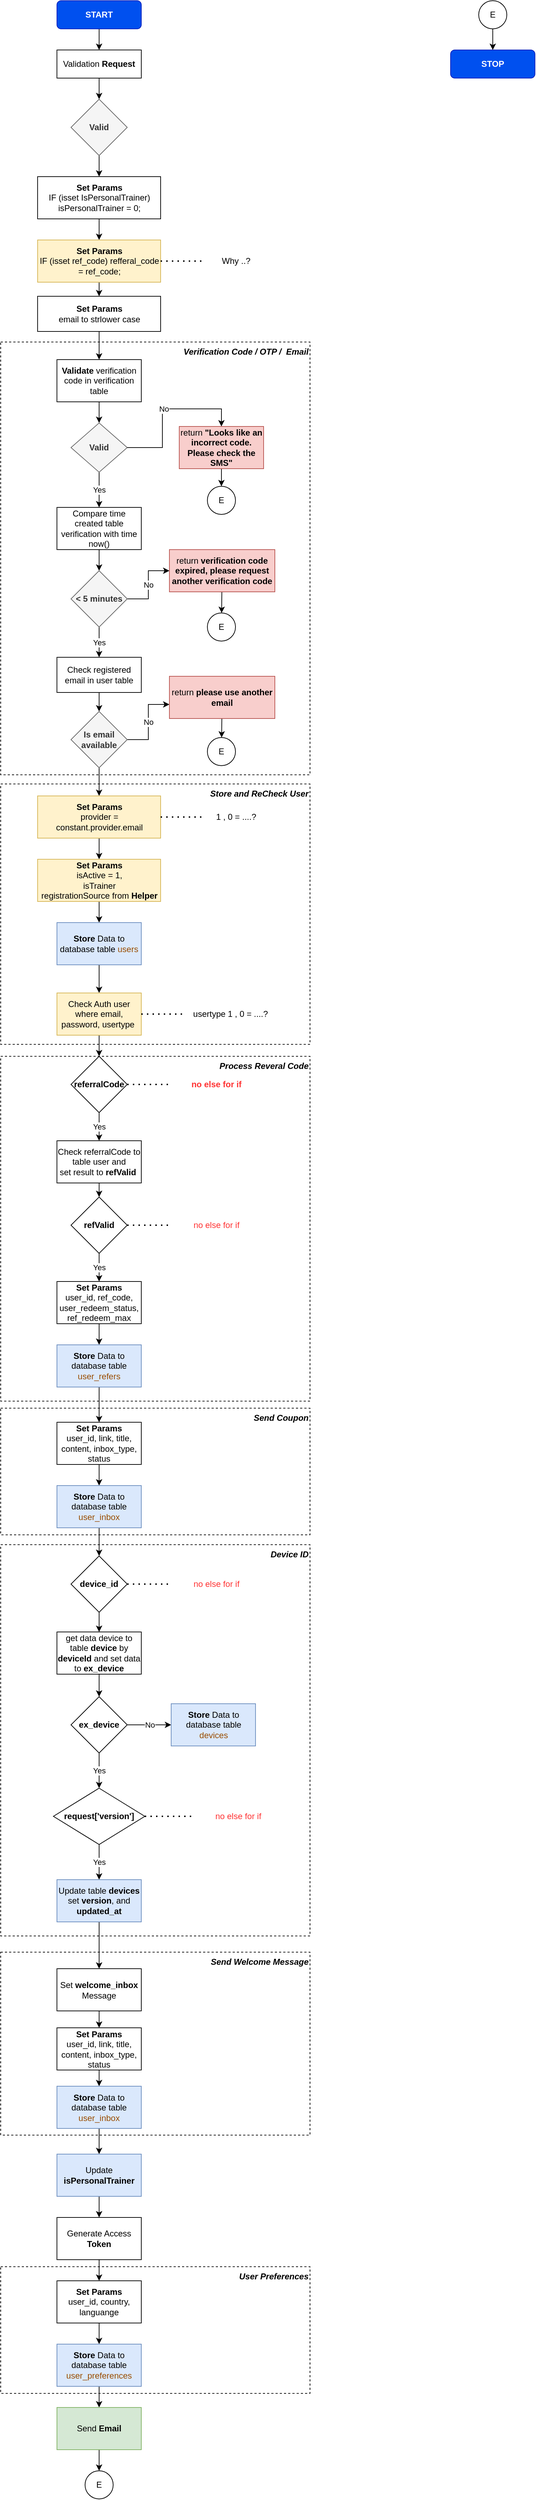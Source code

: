 <mxfile version="14.4.3" type="github">
  <diagram id="C5RBs43oDa-KdzZeNtuy" name="Page-1">
    <mxGraphModel dx="1106" dy="619" grid="1" gridSize="10" guides="1" tooltips="1" connect="1" arrows="1" fold="1" page="1" pageScale="1" pageWidth="827" pageHeight="1169" math="0" shadow="0">
      <root>
        <mxCell id="WIyWlLk6GJQsqaUBKTNV-0" />
        <mxCell id="WIyWlLk6GJQsqaUBKTNV-1" parent="WIyWlLk6GJQsqaUBKTNV-0" />
        <mxCell id="W2D2LNSOdKJTDfiLRsnm-118" value="&lt;b&gt;&lt;i&gt;Send Welcome Message&lt;/i&gt;&lt;/b&gt;" style="rounded=0;whiteSpace=wrap;html=1;dashed=1;fillColor=none;align=right;verticalAlign=top;strokeWidth=1;glass=0;" vertex="1" parent="WIyWlLk6GJQsqaUBKTNV-1">
          <mxGeometry x="40" y="2793" width="440" height="260" as="geometry" />
        </mxCell>
        <mxCell id="W2D2LNSOdKJTDfiLRsnm-68" value="&lt;b&gt;&lt;i&gt;Process Reveral Code&lt;/i&gt;&lt;/b&gt;" style="rounded=0;whiteSpace=wrap;html=1;dashed=1;fillColor=none;align=right;verticalAlign=top;strokeWidth=1;glass=0;" vertex="1" parent="WIyWlLk6GJQsqaUBKTNV-1">
          <mxGeometry x="40" y="1520" width="440" height="490" as="geometry" />
        </mxCell>
        <mxCell id="W2D2LNSOdKJTDfiLRsnm-108" value="&lt;b&gt;&lt;i&gt;Device ID&lt;/i&gt;&lt;/b&gt;" style="rounded=0;whiteSpace=wrap;html=1;dashed=1;fillColor=none;align=right;verticalAlign=top;strokeWidth=1;glass=0;" vertex="1" parent="WIyWlLk6GJQsqaUBKTNV-1">
          <mxGeometry x="40" y="2214" width="440" height="556" as="geometry" />
        </mxCell>
        <mxCell id="W2D2LNSOdKJTDfiLRsnm-74" value="&lt;b&gt;&lt;i&gt;Send Coupon&lt;/i&gt;&lt;/b&gt;" style="rounded=0;whiteSpace=wrap;html=1;dashed=1;fillColor=none;align=right;verticalAlign=top;strokeWidth=1;glass=0;" vertex="1" parent="WIyWlLk6GJQsqaUBKTNV-1">
          <mxGeometry x="40" y="2020" width="440" height="180" as="geometry" />
        </mxCell>
        <mxCell id="W2D2LNSOdKJTDfiLRsnm-67" value="&lt;b&gt;&lt;i&gt;Verification Code / OTP /&amp;nbsp; Email&lt;/i&gt;&lt;/b&gt;" style="rounded=0;whiteSpace=wrap;html=1;dashed=1;fillColor=none;align=right;verticalAlign=top;strokeWidth=1;glass=0;" vertex="1" parent="WIyWlLk6GJQsqaUBKTNV-1">
          <mxGeometry x="40" y="505" width="440" height="615" as="geometry" />
        </mxCell>
        <mxCell id="W2D2LNSOdKJTDfiLRsnm-13" style="edgeStyle=none;rounded=0;orthogonalLoop=1;jettySize=auto;html=1;exitX=0.5;exitY=1;exitDx=0;exitDy=0;entryX=0.5;entryY=0;entryDx=0;entryDy=0;" edge="1" parent="WIyWlLk6GJQsqaUBKTNV-1" source="WIyWlLk6GJQsqaUBKTNV-3" target="W2D2LNSOdKJTDfiLRsnm-1">
          <mxGeometry relative="1" as="geometry" />
        </mxCell>
        <mxCell id="WIyWlLk6GJQsqaUBKTNV-3" value="&lt;b&gt;START&lt;/b&gt;" style="rounded=1;whiteSpace=wrap;html=1;fontSize=12;glass=0;strokeWidth=1;shadow=0;fillColor=#0050ef;strokeColor=#001DBC;fontColor=#ffffff;" parent="WIyWlLk6GJQsqaUBKTNV-1" vertex="1">
          <mxGeometry x="120" y="20" width="120" height="40" as="geometry" />
        </mxCell>
        <mxCell id="W2D2LNSOdKJTDfiLRsnm-12" style="edgeStyle=none;rounded=0;orthogonalLoop=1;jettySize=auto;html=1;exitX=0.5;exitY=1;exitDx=0;exitDy=0;" edge="1" parent="WIyWlLk6GJQsqaUBKTNV-1" source="W2D2LNSOdKJTDfiLRsnm-1" target="W2D2LNSOdKJTDfiLRsnm-2">
          <mxGeometry relative="1" as="geometry" />
        </mxCell>
        <mxCell id="W2D2LNSOdKJTDfiLRsnm-1" value="Validation &lt;b&gt;Request&lt;/b&gt;" style="rounded=0;whiteSpace=wrap;html=1;" vertex="1" parent="WIyWlLk6GJQsqaUBKTNV-1">
          <mxGeometry x="120" y="90" width="120" height="40" as="geometry" />
        </mxCell>
        <mxCell id="W2D2LNSOdKJTDfiLRsnm-16" style="edgeStyle=none;rounded=0;orthogonalLoop=1;jettySize=auto;html=1;exitX=0.5;exitY=1;exitDx=0;exitDy=0;" edge="1" parent="WIyWlLk6GJQsqaUBKTNV-1" source="W2D2LNSOdKJTDfiLRsnm-2" target="W2D2LNSOdKJTDfiLRsnm-3">
          <mxGeometry relative="1" as="geometry" />
        </mxCell>
        <mxCell id="W2D2LNSOdKJTDfiLRsnm-2" value="&lt;b&gt;Valid&lt;/b&gt;" style="rhombus;whiteSpace=wrap;html=1;fillColor=#f5f5f5;strokeColor=#666666;fontColor=#333333;" vertex="1" parent="WIyWlLk6GJQsqaUBKTNV-1">
          <mxGeometry x="140" y="160" width="80" height="80" as="geometry" />
        </mxCell>
        <mxCell id="W2D2LNSOdKJTDfiLRsnm-15" style="edgeStyle=none;rounded=0;orthogonalLoop=1;jettySize=auto;html=1;" edge="1" parent="WIyWlLk6GJQsqaUBKTNV-1" source="W2D2LNSOdKJTDfiLRsnm-3">
          <mxGeometry relative="1" as="geometry">
            <mxPoint x="187.5" y="270" as="targetPoint" />
          </mxGeometry>
        </mxCell>
        <mxCell id="W2D2LNSOdKJTDfiLRsnm-17" style="edgeStyle=none;rounded=0;orthogonalLoop=1;jettySize=auto;html=1;exitX=0.5;exitY=1;exitDx=0;exitDy=0;entryX=0.5;entryY=0;entryDx=0;entryDy=0;" edge="1" parent="WIyWlLk6GJQsqaUBKTNV-1" source="W2D2LNSOdKJTDfiLRsnm-3" target="W2D2LNSOdKJTDfiLRsnm-4">
          <mxGeometry relative="1" as="geometry" />
        </mxCell>
        <mxCell id="W2D2LNSOdKJTDfiLRsnm-3" value="&lt;b&gt;Set Params&lt;br&gt;&lt;/b&gt;IF (isset IsPersonalTrainer) isPersonalTrainer = 0;" style="rounded=0;whiteSpace=wrap;html=1;" vertex="1" parent="WIyWlLk6GJQsqaUBKTNV-1">
          <mxGeometry x="92.5" y="270" width="175" height="60" as="geometry" />
        </mxCell>
        <mxCell id="W2D2LNSOdKJTDfiLRsnm-18" style="edgeStyle=none;rounded=0;orthogonalLoop=1;jettySize=auto;html=1;exitX=0.5;exitY=1;exitDx=0;exitDy=0;" edge="1" parent="WIyWlLk6GJQsqaUBKTNV-1" source="W2D2LNSOdKJTDfiLRsnm-4" target="W2D2LNSOdKJTDfiLRsnm-5">
          <mxGeometry relative="1" as="geometry" />
        </mxCell>
        <mxCell id="W2D2LNSOdKJTDfiLRsnm-4" value="&lt;b&gt;Set Params&lt;/b&gt;&lt;br&gt;IF (isset ref_code) refferal_code = ref_code;" style="rounded=0;whiteSpace=wrap;html=1;fillColor=#fff2cc;strokeColor=#d6b656;" vertex="1" parent="WIyWlLk6GJQsqaUBKTNV-1">
          <mxGeometry x="92.5" y="360" width="175" height="60" as="geometry" />
        </mxCell>
        <mxCell id="W2D2LNSOdKJTDfiLRsnm-19" style="edgeStyle=none;rounded=0;orthogonalLoop=1;jettySize=auto;html=1;exitX=0.5;exitY=1;exitDx=0;exitDy=0;entryX=0.5;entryY=0;entryDx=0;entryDy=0;" edge="1" parent="WIyWlLk6GJQsqaUBKTNV-1" source="W2D2LNSOdKJTDfiLRsnm-5" target="W2D2LNSOdKJTDfiLRsnm-6">
          <mxGeometry relative="1" as="geometry" />
        </mxCell>
        <mxCell id="W2D2LNSOdKJTDfiLRsnm-5" value="&lt;b&gt;Set Params&lt;br&gt;&lt;/b&gt;email to strlower case" style="rounded=0;whiteSpace=wrap;html=1;" vertex="1" parent="WIyWlLk6GJQsqaUBKTNV-1">
          <mxGeometry x="92.5" y="440" width="175" height="50" as="geometry" />
        </mxCell>
        <mxCell id="W2D2LNSOdKJTDfiLRsnm-20" style="edgeStyle=none;rounded=0;orthogonalLoop=1;jettySize=auto;html=1;exitX=0.5;exitY=1;exitDx=0;exitDy=0;entryX=0.5;entryY=0;entryDx=0;entryDy=0;" edge="1" parent="WIyWlLk6GJQsqaUBKTNV-1" source="W2D2LNSOdKJTDfiLRsnm-6" target="W2D2LNSOdKJTDfiLRsnm-7">
          <mxGeometry relative="1" as="geometry" />
        </mxCell>
        <mxCell id="W2D2LNSOdKJTDfiLRsnm-6" value="&lt;b&gt;Validate&lt;/b&gt; verification code in verification table" style="rounded=0;whiteSpace=wrap;html=1;" vertex="1" parent="WIyWlLk6GJQsqaUBKTNV-1">
          <mxGeometry x="120" y="530" width="120" height="60" as="geometry" />
        </mxCell>
        <mxCell id="W2D2LNSOdKJTDfiLRsnm-21" value="Yes" style="edgeStyle=none;rounded=0;orthogonalLoop=1;jettySize=auto;html=1;exitX=0.5;exitY=1;exitDx=0;exitDy=0;entryX=0.5;entryY=0;entryDx=0;entryDy=0;" edge="1" parent="WIyWlLk6GJQsqaUBKTNV-1" source="W2D2LNSOdKJTDfiLRsnm-7" target="W2D2LNSOdKJTDfiLRsnm-8">
          <mxGeometry relative="1" as="geometry" />
        </mxCell>
        <mxCell id="W2D2LNSOdKJTDfiLRsnm-7" value="&lt;b&gt;Valid&lt;/b&gt;" style="rhombus;whiteSpace=wrap;html=1;fillColor=#f5f5f5;strokeColor=#666666;fontColor=#333333;" vertex="1" parent="WIyWlLk6GJQsqaUBKTNV-1">
          <mxGeometry x="140" y="620" width="80" height="70" as="geometry" />
        </mxCell>
        <mxCell id="W2D2LNSOdKJTDfiLRsnm-22" style="edgeStyle=none;rounded=0;orthogonalLoop=1;jettySize=auto;html=1;exitX=0.5;exitY=1;exitDx=0;exitDy=0;" edge="1" parent="WIyWlLk6GJQsqaUBKTNV-1" source="W2D2LNSOdKJTDfiLRsnm-8" target="W2D2LNSOdKJTDfiLRsnm-9">
          <mxGeometry relative="1" as="geometry" />
        </mxCell>
        <mxCell id="W2D2LNSOdKJTDfiLRsnm-8" value="Compare time created table verification with time now()" style="rounded=0;whiteSpace=wrap;html=1;" vertex="1" parent="WIyWlLk6GJQsqaUBKTNV-1">
          <mxGeometry x="120" y="740" width="120" height="60" as="geometry" />
        </mxCell>
        <mxCell id="W2D2LNSOdKJTDfiLRsnm-23" value="No" style="edgeStyle=none;rounded=0;orthogonalLoop=1;jettySize=auto;html=1;exitX=1;exitY=0.5;exitDx=0;exitDy=0;entryX=0.5;entryY=0;entryDx=0;entryDy=0;" edge="1" parent="WIyWlLk6GJQsqaUBKTNV-1" source="W2D2LNSOdKJTDfiLRsnm-7" target="W2D2LNSOdKJTDfiLRsnm-10">
          <mxGeometry relative="1" as="geometry">
            <Array as="points">
              <mxPoint x="270" y="655" />
              <mxPoint x="270" y="600" />
              <mxPoint x="354" y="600" />
            </Array>
          </mxGeometry>
        </mxCell>
        <mxCell id="W2D2LNSOdKJTDfiLRsnm-26" value="No" style="edgeStyle=none;rounded=0;orthogonalLoop=1;jettySize=auto;html=1;exitX=1;exitY=0.5;exitDx=0;exitDy=0;entryX=0;entryY=0.5;entryDx=0;entryDy=0;" edge="1" parent="WIyWlLk6GJQsqaUBKTNV-1" source="W2D2LNSOdKJTDfiLRsnm-9" target="W2D2LNSOdKJTDfiLRsnm-25">
          <mxGeometry relative="1" as="geometry">
            <Array as="points">
              <mxPoint x="250" y="870" />
              <mxPoint x="250" y="830" />
            </Array>
          </mxGeometry>
        </mxCell>
        <mxCell id="W2D2LNSOdKJTDfiLRsnm-33" value="Yes" style="edgeStyle=none;rounded=0;orthogonalLoop=1;jettySize=auto;html=1;entryX=0.5;entryY=0;entryDx=0;entryDy=0;" edge="1" parent="WIyWlLk6GJQsqaUBKTNV-1" source="W2D2LNSOdKJTDfiLRsnm-9" target="W2D2LNSOdKJTDfiLRsnm-27">
          <mxGeometry relative="1" as="geometry" />
        </mxCell>
        <mxCell id="W2D2LNSOdKJTDfiLRsnm-9" value="&lt;b&gt;&amp;lt; 5 minutes&lt;/b&gt;" style="rhombus;whiteSpace=wrap;html=1;fillColor=#f5f5f5;strokeColor=#666666;fontColor=#333333;" vertex="1" parent="WIyWlLk6GJQsqaUBKTNV-1">
          <mxGeometry x="140" y="830" width="80" height="80" as="geometry" />
        </mxCell>
        <mxCell id="W2D2LNSOdKJTDfiLRsnm-102" value="" style="edgeStyle=none;rounded=0;orthogonalLoop=1;jettySize=auto;html=1;" edge="1" parent="WIyWlLk6GJQsqaUBKTNV-1" source="W2D2LNSOdKJTDfiLRsnm-10" target="W2D2LNSOdKJTDfiLRsnm-101">
          <mxGeometry relative="1" as="geometry" />
        </mxCell>
        <mxCell id="W2D2LNSOdKJTDfiLRsnm-10" value="&lt;font style=&quot;font-size: 12px&quot;&gt;return &lt;b&gt;&quot;&lt;span style=&quot;font-family: &amp;#34;calibri&amp;#34; , sans-serif&quot;&gt;&lt;font style=&quot;font-size: 12px&quot;&gt;Looks like an incorrect code. Please check the SMS&lt;/font&gt;&lt;/span&gt;&lt;span style=&quot;font-family: &amp;#34;calibri&amp;#34; , sans-serif&quot;&gt;&quot;&lt;/span&gt;&lt;/b&gt;&lt;/font&gt;&lt;p class=&quot;MsoNormal&quot; style=&quot;margin: 0cm ; font-size: 12pt ; font-family: &amp;#34;calibri&amp;#34; , sans-serif&quot;&gt;&lt;/p&gt;" style="rounded=0;whiteSpace=wrap;html=1;fillColor=#f8cecc;strokeColor=#b85450;" vertex="1" parent="WIyWlLk6GJQsqaUBKTNV-1">
          <mxGeometry x="294" y="625" width="120" height="60" as="geometry" />
        </mxCell>
        <mxCell id="W2D2LNSOdKJTDfiLRsnm-11" style="edgeStyle=none;rounded=0;orthogonalLoop=1;jettySize=auto;html=1;entryX=0.5;entryY=0;entryDx=0;entryDy=0;" edge="1" parent="WIyWlLk6GJQsqaUBKTNV-1" source="W2D2LNSOdKJTDfiLRsnm-2" target="W2D2LNSOdKJTDfiLRsnm-2">
          <mxGeometry relative="1" as="geometry" />
        </mxCell>
        <mxCell id="W2D2LNSOdKJTDfiLRsnm-14" style="edgeStyle=none;rounded=0;orthogonalLoop=1;jettySize=auto;html=1;entryX=0.5;entryY=0;entryDx=0;entryDy=0;" edge="1" parent="WIyWlLk6GJQsqaUBKTNV-1" source="W2D2LNSOdKJTDfiLRsnm-3" target="W2D2LNSOdKJTDfiLRsnm-3">
          <mxGeometry relative="1" as="geometry" />
        </mxCell>
        <mxCell id="W2D2LNSOdKJTDfiLRsnm-104" value="" style="edgeStyle=none;rounded=0;orthogonalLoop=1;jettySize=auto;html=1;" edge="1" parent="WIyWlLk6GJQsqaUBKTNV-1" source="W2D2LNSOdKJTDfiLRsnm-25" target="W2D2LNSOdKJTDfiLRsnm-103">
          <mxGeometry relative="1" as="geometry" />
        </mxCell>
        <mxCell id="W2D2LNSOdKJTDfiLRsnm-25" value="return &lt;b&gt;verification code expired, please request another verification code&lt;/b&gt;" style="rounded=0;whiteSpace=wrap;html=1;fillColor=#f8cecc;strokeColor=#b85450;" vertex="1" parent="WIyWlLk6GJQsqaUBKTNV-1">
          <mxGeometry x="280" y="800" width="150" height="60" as="geometry" />
        </mxCell>
        <mxCell id="W2D2LNSOdKJTDfiLRsnm-34" style="edgeStyle=none;rounded=0;orthogonalLoop=1;jettySize=auto;html=1;entryX=0.5;entryY=0;entryDx=0;entryDy=0;" edge="1" parent="WIyWlLk6GJQsqaUBKTNV-1" source="W2D2LNSOdKJTDfiLRsnm-27" target="W2D2LNSOdKJTDfiLRsnm-28">
          <mxGeometry relative="1" as="geometry" />
        </mxCell>
        <mxCell id="W2D2LNSOdKJTDfiLRsnm-27" value="Check registered email in user table" style="rounded=0;whiteSpace=wrap;html=1;" vertex="1" parent="WIyWlLk6GJQsqaUBKTNV-1">
          <mxGeometry x="120" y="953" width="120" height="50" as="geometry" />
        </mxCell>
        <mxCell id="W2D2LNSOdKJTDfiLRsnm-35" value="No" style="edgeStyle=none;rounded=0;orthogonalLoop=1;jettySize=auto;html=1;" edge="1" parent="WIyWlLk6GJQsqaUBKTNV-1" source="W2D2LNSOdKJTDfiLRsnm-28">
          <mxGeometry relative="1" as="geometry">
            <mxPoint x="280" y="1020" as="targetPoint" />
            <Array as="points">
              <mxPoint x="250" y="1070" />
              <mxPoint x="250" y="1020" />
            </Array>
          </mxGeometry>
        </mxCell>
        <mxCell id="W2D2LNSOdKJTDfiLRsnm-36" style="edgeStyle=none;rounded=0;orthogonalLoop=1;jettySize=auto;html=1;entryX=0.5;entryY=0;entryDx=0;entryDy=0;" edge="1" parent="WIyWlLk6GJQsqaUBKTNV-1" source="W2D2LNSOdKJTDfiLRsnm-28" target="W2D2LNSOdKJTDfiLRsnm-30">
          <mxGeometry relative="1" as="geometry" />
        </mxCell>
        <mxCell id="W2D2LNSOdKJTDfiLRsnm-28" value="&lt;b&gt;Is email available&lt;/b&gt;" style="rhombus;whiteSpace=wrap;html=1;fillColor=#f5f5f5;strokeColor=#666666;fontColor=#333333;" vertex="1" parent="WIyWlLk6GJQsqaUBKTNV-1">
          <mxGeometry x="140" y="1030" width="80" height="80" as="geometry" />
        </mxCell>
        <mxCell id="W2D2LNSOdKJTDfiLRsnm-107" value="" style="edgeStyle=none;rounded=0;orthogonalLoop=1;jettySize=auto;html=1;" edge="1" parent="WIyWlLk6GJQsqaUBKTNV-1" source="W2D2LNSOdKJTDfiLRsnm-29" target="W2D2LNSOdKJTDfiLRsnm-106">
          <mxGeometry relative="1" as="geometry" />
        </mxCell>
        <mxCell id="W2D2LNSOdKJTDfiLRsnm-29" value="return &lt;b&gt;please use another email&lt;/b&gt;" style="rounded=0;whiteSpace=wrap;html=1;fillColor=#f8cecc;strokeColor=#b85450;" vertex="1" parent="WIyWlLk6GJQsqaUBKTNV-1">
          <mxGeometry x="280" y="980" width="150" height="60" as="geometry" />
        </mxCell>
        <mxCell id="W2D2LNSOdKJTDfiLRsnm-44" value="" style="edgeStyle=none;rounded=0;orthogonalLoop=1;jettySize=auto;html=1;" edge="1" parent="WIyWlLk6GJQsqaUBKTNV-1" source="W2D2LNSOdKJTDfiLRsnm-30" target="W2D2LNSOdKJTDfiLRsnm-37">
          <mxGeometry relative="1" as="geometry" />
        </mxCell>
        <mxCell id="W2D2LNSOdKJTDfiLRsnm-30" value="&lt;b&gt;Set Params&lt;br&gt;&lt;/b&gt;provider = constant.provider.email" style="rounded=0;whiteSpace=wrap;html=1;fillColor=#fff2cc;strokeColor=#d6b656;" vertex="1" parent="WIyWlLk6GJQsqaUBKTNV-1">
          <mxGeometry x="92.5" y="1150" width="175" height="60" as="geometry" />
        </mxCell>
        <mxCell id="W2D2LNSOdKJTDfiLRsnm-31" value="" style="endArrow=none;dashed=1;html=1;dashPattern=1 3;strokeWidth=2;exitX=1;exitY=0.5;exitDx=0;exitDy=0;" edge="1" parent="WIyWlLk6GJQsqaUBKTNV-1" source="W2D2LNSOdKJTDfiLRsnm-30" target="W2D2LNSOdKJTDfiLRsnm-32">
          <mxGeometry width="50" height="50" relative="1" as="geometry">
            <mxPoint x="310" y="1205" as="sourcePoint" />
            <mxPoint x="320" y="1180" as="targetPoint" />
          </mxGeometry>
        </mxCell>
        <mxCell id="W2D2LNSOdKJTDfiLRsnm-32" value="1 , 0 = ....?" style="text;html=1;strokeColor=none;fillColor=none;align=center;verticalAlign=middle;whiteSpace=wrap;rounded=0;" vertex="1" parent="WIyWlLk6GJQsqaUBKTNV-1">
          <mxGeometry x="330" y="1170" width="90" height="20" as="geometry" />
        </mxCell>
        <mxCell id="W2D2LNSOdKJTDfiLRsnm-45" value="" style="edgeStyle=none;rounded=0;orthogonalLoop=1;jettySize=auto;html=1;" edge="1" parent="WIyWlLk6GJQsqaUBKTNV-1" source="W2D2LNSOdKJTDfiLRsnm-37" target="W2D2LNSOdKJTDfiLRsnm-38">
          <mxGeometry relative="1" as="geometry" />
        </mxCell>
        <mxCell id="W2D2LNSOdKJTDfiLRsnm-37" value="&lt;b&gt;Set Params&lt;br&gt;&lt;/b&gt;isActive = 1,&lt;br&gt;isTrainer&lt;br&gt;registrationSource from &lt;b&gt;Helper&lt;/b&gt;" style="rounded=0;whiteSpace=wrap;html=1;fillColor=#fff2cc;strokeColor=#d6b656;" vertex="1" parent="WIyWlLk6GJQsqaUBKTNV-1">
          <mxGeometry x="92.5" y="1240" width="175" height="60" as="geometry" />
        </mxCell>
        <mxCell id="W2D2LNSOdKJTDfiLRsnm-46" value="" style="edgeStyle=none;rounded=0;orthogonalLoop=1;jettySize=auto;html=1;" edge="1" parent="WIyWlLk6GJQsqaUBKTNV-1" source="W2D2LNSOdKJTDfiLRsnm-38" target="W2D2LNSOdKJTDfiLRsnm-39">
          <mxGeometry relative="1" as="geometry" />
        </mxCell>
        <mxCell id="W2D2LNSOdKJTDfiLRsnm-38" value="&lt;b&gt;Store&lt;/b&gt; Data to database table &lt;font color=&quot;#994c00&quot;&gt;users&lt;/font&gt;" style="rounded=0;whiteSpace=wrap;html=1;fillColor=#dae8fc;strokeColor=#6c8ebf;" vertex="1" parent="WIyWlLk6GJQsqaUBKTNV-1">
          <mxGeometry x="120" y="1330" width="120" height="60" as="geometry" />
        </mxCell>
        <mxCell id="W2D2LNSOdKJTDfiLRsnm-60" value="" style="edgeStyle=none;rounded=0;orthogonalLoop=1;jettySize=auto;html=1;" edge="1" parent="WIyWlLk6GJQsqaUBKTNV-1" source="W2D2LNSOdKJTDfiLRsnm-39" target="W2D2LNSOdKJTDfiLRsnm-48">
          <mxGeometry relative="1" as="geometry" />
        </mxCell>
        <mxCell id="W2D2LNSOdKJTDfiLRsnm-39" value="Check Auth user where email, password, usertype&amp;nbsp;" style="rounded=0;whiteSpace=wrap;html=1;fillColor=#fff2cc;strokeColor=#d6b656;" vertex="1" parent="WIyWlLk6GJQsqaUBKTNV-1">
          <mxGeometry x="120" y="1430" width="120" height="60" as="geometry" />
        </mxCell>
        <mxCell id="W2D2LNSOdKJTDfiLRsnm-40" value="" style="endArrow=none;dashed=1;html=1;dashPattern=1 3;strokeWidth=2;" edge="1" parent="WIyWlLk6GJQsqaUBKTNV-1" target="W2D2LNSOdKJTDfiLRsnm-41">
          <mxGeometry width="50" height="50" relative="1" as="geometry">
            <mxPoint x="240" y="1460" as="sourcePoint" />
            <mxPoint x="292.5" y="1460" as="targetPoint" />
          </mxGeometry>
        </mxCell>
        <mxCell id="W2D2LNSOdKJTDfiLRsnm-41" value="usertype 1 , 0 = ....?" style="text;html=1;strokeColor=none;fillColor=none;align=center;verticalAlign=middle;whiteSpace=wrap;rounded=0;" vertex="1" parent="WIyWlLk6GJQsqaUBKTNV-1">
          <mxGeometry x="302.5" y="1450" width="127.5" height="20" as="geometry" />
        </mxCell>
        <mxCell id="W2D2LNSOdKJTDfiLRsnm-42" value="" style="endArrow=none;dashed=1;html=1;dashPattern=1 3;strokeWidth=2;exitX=1;exitY=0.5;exitDx=0;exitDy=0;" edge="1" parent="WIyWlLk6GJQsqaUBKTNV-1" target="W2D2LNSOdKJTDfiLRsnm-43">
          <mxGeometry width="50" height="50" relative="1" as="geometry">
            <mxPoint x="267.5" y="390" as="sourcePoint" />
            <mxPoint x="320" y="390" as="targetPoint" />
          </mxGeometry>
        </mxCell>
        <mxCell id="W2D2LNSOdKJTDfiLRsnm-43" value="Why ..?" style="text;html=1;strokeColor=none;fillColor=none;align=center;verticalAlign=middle;whiteSpace=wrap;rounded=0;" vertex="1" parent="WIyWlLk6GJQsqaUBKTNV-1">
          <mxGeometry x="330" y="380" width="90" height="20" as="geometry" />
        </mxCell>
        <mxCell id="W2D2LNSOdKJTDfiLRsnm-61" value="Yes" style="edgeStyle=none;rounded=0;orthogonalLoop=1;jettySize=auto;html=1;" edge="1" parent="WIyWlLk6GJQsqaUBKTNV-1" source="W2D2LNSOdKJTDfiLRsnm-48" target="W2D2LNSOdKJTDfiLRsnm-49">
          <mxGeometry relative="1" as="geometry" />
        </mxCell>
        <mxCell id="W2D2LNSOdKJTDfiLRsnm-48" value="&lt;b&gt;referralCode&lt;/b&gt;" style="rhombus;whiteSpace=wrap;html=1;" vertex="1" parent="WIyWlLk6GJQsqaUBKTNV-1">
          <mxGeometry x="140" y="1520" width="80" height="80" as="geometry" />
        </mxCell>
        <mxCell id="W2D2LNSOdKJTDfiLRsnm-62" value="" style="edgeStyle=none;rounded=0;orthogonalLoop=1;jettySize=auto;html=1;" edge="1" parent="WIyWlLk6GJQsqaUBKTNV-1" source="W2D2LNSOdKJTDfiLRsnm-49" target="W2D2LNSOdKJTDfiLRsnm-50">
          <mxGeometry relative="1" as="geometry" />
        </mxCell>
        <mxCell id="W2D2LNSOdKJTDfiLRsnm-49" value="Check referralCode to table user and &lt;br&gt;set result to &lt;b&gt;refValid&lt;/b&gt;&amp;nbsp;" style="rounded=0;whiteSpace=wrap;html=1;" vertex="1" parent="WIyWlLk6GJQsqaUBKTNV-1">
          <mxGeometry x="120" y="1640" width="120" height="60" as="geometry" />
        </mxCell>
        <mxCell id="W2D2LNSOdKJTDfiLRsnm-63" value="Yes" style="edgeStyle=none;rounded=0;orthogonalLoop=1;jettySize=auto;html=1;" edge="1" parent="WIyWlLk6GJQsqaUBKTNV-1" source="W2D2LNSOdKJTDfiLRsnm-50" target="W2D2LNSOdKJTDfiLRsnm-57">
          <mxGeometry relative="1" as="geometry" />
        </mxCell>
        <mxCell id="W2D2LNSOdKJTDfiLRsnm-50" value="&lt;b&gt;refValid&lt;/b&gt;" style="rhombus;whiteSpace=wrap;html=1;" vertex="1" parent="WIyWlLk6GJQsqaUBKTNV-1">
          <mxGeometry x="140" y="1720" width="80" height="80" as="geometry" />
        </mxCell>
        <mxCell id="W2D2LNSOdKJTDfiLRsnm-53" value="" style="endArrow=none;dashed=1;html=1;dashPattern=1 3;strokeWidth=2;" edge="1" parent="WIyWlLk6GJQsqaUBKTNV-1" target="W2D2LNSOdKJTDfiLRsnm-54">
          <mxGeometry width="50" height="50" relative="1" as="geometry">
            <mxPoint x="220" y="1760" as="sourcePoint" />
            <mxPoint x="272.5" y="1760" as="targetPoint" />
          </mxGeometry>
        </mxCell>
        <mxCell id="W2D2LNSOdKJTDfiLRsnm-54" value="&lt;font color=&quot;#ff3333&quot;&gt;no else for if&lt;/font&gt;" style="text;html=1;strokeColor=none;fillColor=none;align=center;verticalAlign=middle;whiteSpace=wrap;rounded=0;" vertex="1" parent="WIyWlLk6GJQsqaUBKTNV-1">
          <mxGeometry x="282.5" y="1750" width="127.5" height="20" as="geometry" />
        </mxCell>
        <mxCell id="W2D2LNSOdKJTDfiLRsnm-55" value="" style="endArrow=none;dashed=1;html=1;dashPattern=1 3;strokeWidth=2;" edge="1" parent="WIyWlLk6GJQsqaUBKTNV-1" target="W2D2LNSOdKJTDfiLRsnm-56">
          <mxGeometry width="50" height="50" relative="1" as="geometry">
            <mxPoint x="220" y="1560" as="sourcePoint" />
            <mxPoint x="272.5" y="1560" as="targetPoint" />
          </mxGeometry>
        </mxCell>
        <mxCell id="W2D2LNSOdKJTDfiLRsnm-56" value="&lt;b&gt;&lt;font color=&quot;#ff3333&quot;&gt;no else for if&lt;/font&gt;&lt;/b&gt;" style="text;html=1;strokeColor=none;fillColor=none;align=center;verticalAlign=middle;whiteSpace=wrap;rounded=0;" vertex="1" parent="WIyWlLk6GJQsqaUBKTNV-1">
          <mxGeometry x="282.5" y="1550" width="127.5" height="20" as="geometry" />
        </mxCell>
        <mxCell id="W2D2LNSOdKJTDfiLRsnm-64" value="" style="edgeStyle=none;rounded=0;orthogonalLoop=1;jettySize=auto;html=1;" edge="1" parent="WIyWlLk6GJQsqaUBKTNV-1" source="W2D2LNSOdKJTDfiLRsnm-57" target="W2D2LNSOdKJTDfiLRsnm-59">
          <mxGeometry relative="1" as="geometry" />
        </mxCell>
        <mxCell id="W2D2LNSOdKJTDfiLRsnm-57" value="&lt;b&gt;Set Params&lt;/b&gt;&lt;br&gt;user_id, ref_code, user_redeem_status, ref_redeem_max" style="rounded=0;whiteSpace=wrap;html=1;" vertex="1" parent="WIyWlLk6GJQsqaUBKTNV-1">
          <mxGeometry x="120" y="1840" width="120" height="60" as="geometry" />
        </mxCell>
        <mxCell id="W2D2LNSOdKJTDfiLRsnm-72" value="" style="edgeStyle=none;rounded=0;orthogonalLoop=1;jettySize=auto;html=1;" edge="1" parent="WIyWlLk6GJQsqaUBKTNV-1" source="W2D2LNSOdKJTDfiLRsnm-59" target="W2D2LNSOdKJTDfiLRsnm-70">
          <mxGeometry relative="1" as="geometry" />
        </mxCell>
        <mxCell id="W2D2LNSOdKJTDfiLRsnm-59" value="&lt;b&gt;Store&lt;/b&gt; Data to database table &lt;font color=&quot;#994c00&quot;&gt;user_refers&lt;/font&gt;" style="rounded=0;whiteSpace=wrap;html=1;fillColor=#dae8fc;strokeColor=#6c8ebf;" vertex="1" parent="WIyWlLk6GJQsqaUBKTNV-1">
          <mxGeometry x="120" y="1930" width="120" height="60" as="geometry" />
        </mxCell>
        <mxCell id="W2D2LNSOdKJTDfiLRsnm-73" value="" style="edgeStyle=none;rounded=0;orthogonalLoop=1;jettySize=auto;html=1;" edge="1" parent="WIyWlLk6GJQsqaUBKTNV-1" source="W2D2LNSOdKJTDfiLRsnm-70" target="W2D2LNSOdKJTDfiLRsnm-71">
          <mxGeometry relative="1" as="geometry" />
        </mxCell>
        <mxCell id="W2D2LNSOdKJTDfiLRsnm-70" value="&lt;b&gt;Set Params&lt;/b&gt;&lt;br&gt;user_id, link, title, content, inbox_type, status" style="rounded=0;whiteSpace=wrap;html=1;" vertex="1" parent="WIyWlLk6GJQsqaUBKTNV-1">
          <mxGeometry x="120" y="2040" width="120" height="60" as="geometry" />
        </mxCell>
        <mxCell id="W2D2LNSOdKJTDfiLRsnm-87" value="" style="edgeStyle=none;rounded=0;orthogonalLoop=1;jettySize=auto;html=1;" edge="1" parent="WIyWlLk6GJQsqaUBKTNV-1" source="W2D2LNSOdKJTDfiLRsnm-71" target="W2D2LNSOdKJTDfiLRsnm-77">
          <mxGeometry relative="1" as="geometry" />
        </mxCell>
        <mxCell id="W2D2LNSOdKJTDfiLRsnm-71" value="&lt;b&gt;Store&lt;/b&gt; Data to database table &lt;font color=&quot;#994c00&quot;&gt;user_inbox&lt;/font&gt;" style="rounded=0;whiteSpace=wrap;html=1;fillColor=#dae8fc;strokeColor=#6c8ebf;" vertex="1" parent="WIyWlLk6GJQsqaUBKTNV-1">
          <mxGeometry x="120" y="2130" width="120" height="60" as="geometry" />
        </mxCell>
        <mxCell id="W2D2LNSOdKJTDfiLRsnm-75" value="&lt;b&gt;&lt;i&gt;Store and ReCheck User&lt;/i&gt;&lt;/b&gt;" style="rounded=0;whiteSpace=wrap;html=1;dashed=1;fillColor=none;align=right;verticalAlign=top;strokeWidth=1;glass=0;" vertex="1" parent="WIyWlLk6GJQsqaUBKTNV-1">
          <mxGeometry x="40" y="1133" width="440" height="370" as="geometry" />
        </mxCell>
        <mxCell id="W2D2LNSOdKJTDfiLRsnm-89" value="" style="edgeStyle=none;rounded=0;orthogonalLoop=1;jettySize=auto;html=1;" edge="1" parent="WIyWlLk6GJQsqaUBKTNV-1" source="W2D2LNSOdKJTDfiLRsnm-76" target="W2D2LNSOdKJTDfiLRsnm-79">
          <mxGeometry relative="1" as="geometry" />
        </mxCell>
        <mxCell id="W2D2LNSOdKJTDfiLRsnm-76" value="get data device to table &lt;b&gt;device&lt;/b&gt; by &lt;b&gt;deviceId &lt;/b&gt;and set data to &lt;b&gt;ex_device&lt;/b&gt;" style="rounded=0;whiteSpace=wrap;html=1;glass=0;strokeWidth=1;" vertex="1" parent="WIyWlLk6GJQsqaUBKTNV-1">
          <mxGeometry x="120" y="2338" width="120" height="60" as="geometry" />
        </mxCell>
        <mxCell id="W2D2LNSOdKJTDfiLRsnm-88" value="" style="edgeStyle=none;rounded=0;orthogonalLoop=1;jettySize=auto;html=1;" edge="1" parent="WIyWlLk6GJQsqaUBKTNV-1" source="W2D2LNSOdKJTDfiLRsnm-77" target="W2D2LNSOdKJTDfiLRsnm-76">
          <mxGeometry relative="1" as="geometry" />
        </mxCell>
        <mxCell id="W2D2LNSOdKJTDfiLRsnm-77" value="&lt;b&gt;device_id&lt;/b&gt;" style="rhombus;whiteSpace=wrap;html=1;rounded=0;glass=0;strokeWidth=1;" vertex="1" parent="WIyWlLk6GJQsqaUBKTNV-1">
          <mxGeometry x="140" y="2230" width="80" height="80" as="geometry" />
        </mxCell>
        <mxCell id="W2D2LNSOdKJTDfiLRsnm-90" value="Yes" style="edgeStyle=none;rounded=0;orthogonalLoop=1;jettySize=auto;html=1;" edge="1" parent="WIyWlLk6GJQsqaUBKTNV-1" source="W2D2LNSOdKJTDfiLRsnm-79" target="W2D2LNSOdKJTDfiLRsnm-83">
          <mxGeometry relative="1" as="geometry" />
        </mxCell>
        <mxCell id="W2D2LNSOdKJTDfiLRsnm-96" value="No" style="edgeStyle=none;rounded=0;orthogonalLoop=1;jettySize=auto;html=1;" edge="1" parent="WIyWlLk6GJQsqaUBKTNV-1" source="W2D2LNSOdKJTDfiLRsnm-79" target="W2D2LNSOdKJTDfiLRsnm-95">
          <mxGeometry relative="1" as="geometry" />
        </mxCell>
        <mxCell id="W2D2LNSOdKJTDfiLRsnm-79" value="&lt;b&gt;ex_device&lt;/b&gt;" style="rhombus;whiteSpace=wrap;html=1;rounded=0;glass=0;strokeWidth=1;" vertex="1" parent="WIyWlLk6GJQsqaUBKTNV-1">
          <mxGeometry x="140" y="2430" width="80" height="80" as="geometry" />
        </mxCell>
        <mxCell id="W2D2LNSOdKJTDfiLRsnm-80" value="" style="endArrow=none;dashed=1;html=1;dashPattern=1 3;strokeWidth=2;exitX=1;exitY=0.5;exitDx=0;exitDy=0;" edge="1" parent="WIyWlLk6GJQsqaUBKTNV-1" target="W2D2LNSOdKJTDfiLRsnm-81" source="W2D2LNSOdKJTDfiLRsnm-77">
          <mxGeometry width="50" height="50" relative="1" as="geometry">
            <mxPoint x="240" y="2320" as="sourcePoint" />
            <mxPoint x="272.5" y="2270" as="targetPoint" />
          </mxGeometry>
        </mxCell>
        <mxCell id="W2D2LNSOdKJTDfiLRsnm-81" value="&lt;font color=&quot;#ff3333&quot;&gt;no else for if&lt;/font&gt;" style="text;html=1;strokeColor=none;fillColor=none;align=center;verticalAlign=middle;whiteSpace=wrap;rounded=0;" vertex="1" parent="WIyWlLk6GJQsqaUBKTNV-1">
          <mxGeometry x="282.5" y="2260" width="127.5" height="20" as="geometry" />
        </mxCell>
        <mxCell id="W2D2LNSOdKJTDfiLRsnm-91" value="Yes" style="edgeStyle=none;rounded=0;orthogonalLoop=1;jettySize=auto;html=1;" edge="1" parent="WIyWlLk6GJQsqaUBKTNV-1" source="W2D2LNSOdKJTDfiLRsnm-83" target="W2D2LNSOdKJTDfiLRsnm-84">
          <mxGeometry relative="1" as="geometry" />
        </mxCell>
        <mxCell id="W2D2LNSOdKJTDfiLRsnm-83" value="&lt;b&gt;request[&#39;version&#39;]&lt;/b&gt;" style="rhombus;whiteSpace=wrap;html=1;rounded=0;glass=0;strokeWidth=1;" vertex="1" parent="WIyWlLk6GJQsqaUBKTNV-1">
          <mxGeometry x="115" y="2560" width="130" height="80" as="geometry" />
        </mxCell>
        <mxCell id="W2D2LNSOdKJTDfiLRsnm-112" value="" style="edgeStyle=none;rounded=0;orthogonalLoop=1;jettySize=auto;html=1;" edge="1" parent="WIyWlLk6GJQsqaUBKTNV-1" source="W2D2LNSOdKJTDfiLRsnm-84" target="W2D2LNSOdKJTDfiLRsnm-109">
          <mxGeometry relative="1" as="geometry" />
        </mxCell>
        <mxCell id="W2D2LNSOdKJTDfiLRsnm-84" value="Update table &lt;b&gt;devices&lt;/b&gt; set &lt;b&gt;version&lt;/b&gt;, and &lt;b&gt;updated_at&lt;/b&gt;" style="rounded=0;whiteSpace=wrap;html=1;glass=0;strokeWidth=1;fillColor=#dae8fc;strokeColor=#6c8ebf;" vertex="1" parent="WIyWlLk6GJQsqaUBKTNV-1">
          <mxGeometry x="120" y="2690" width="120" height="60" as="geometry" />
        </mxCell>
        <mxCell id="W2D2LNSOdKJTDfiLRsnm-85" value="" style="endArrow=none;dashed=1;html=1;dashPattern=1 3;strokeWidth=2;exitX=1;exitY=0.5;exitDx=0;exitDy=0;" edge="1" parent="WIyWlLk6GJQsqaUBKTNV-1" target="W2D2LNSOdKJTDfiLRsnm-86" source="W2D2LNSOdKJTDfiLRsnm-83">
          <mxGeometry width="50" height="50" relative="1" as="geometry">
            <mxPoint x="251.25" y="2580" as="sourcePoint" />
            <mxPoint x="303.75" y="2580" as="targetPoint" />
          </mxGeometry>
        </mxCell>
        <mxCell id="W2D2LNSOdKJTDfiLRsnm-86" value="&lt;font color=&quot;#ff3333&quot;&gt;no else for if&lt;/font&gt;" style="text;html=1;strokeColor=none;fillColor=none;align=center;verticalAlign=middle;whiteSpace=wrap;rounded=0;" vertex="1" parent="WIyWlLk6GJQsqaUBKTNV-1">
          <mxGeometry x="313.75" y="2590" width="127.5" height="20" as="geometry" />
        </mxCell>
        <mxCell id="W2D2LNSOdKJTDfiLRsnm-92" style="edgeStyle=none;rounded=0;orthogonalLoop=1;jettySize=auto;html=1;exitX=0.5;exitY=0;exitDx=0;exitDy=0;" edge="1" parent="WIyWlLk6GJQsqaUBKTNV-1" source="W2D2LNSOdKJTDfiLRsnm-86" target="W2D2LNSOdKJTDfiLRsnm-86">
          <mxGeometry relative="1" as="geometry" />
        </mxCell>
        <mxCell id="W2D2LNSOdKJTDfiLRsnm-95" value="&lt;b&gt;Store&lt;/b&gt; Data to database table &lt;font color=&quot;#994c00&quot;&gt;devices&lt;/font&gt;" style="rounded=0;whiteSpace=wrap;html=1;fillColor=#dae8fc;strokeColor=#6c8ebf;" vertex="1" parent="WIyWlLk6GJQsqaUBKTNV-1">
          <mxGeometry x="282.5" y="2440" width="120" height="60" as="geometry" />
        </mxCell>
        <mxCell id="W2D2LNSOdKJTDfiLRsnm-98" value="&lt;b&gt;STOP&lt;/b&gt;" style="rounded=1;whiteSpace=wrap;html=1;fontSize=12;glass=0;strokeWidth=1;shadow=0;fillColor=#0050ef;strokeColor=#001DBC;fontColor=#ffffff;" vertex="1" parent="WIyWlLk6GJQsqaUBKTNV-1">
          <mxGeometry x="680" y="90" width="120" height="40" as="geometry" />
        </mxCell>
        <mxCell id="W2D2LNSOdKJTDfiLRsnm-100" value="" style="edgeStyle=none;rounded=0;orthogonalLoop=1;jettySize=auto;html=1;" edge="1" parent="WIyWlLk6GJQsqaUBKTNV-1" source="W2D2LNSOdKJTDfiLRsnm-99" target="W2D2LNSOdKJTDfiLRsnm-98">
          <mxGeometry relative="1" as="geometry" />
        </mxCell>
        <mxCell id="W2D2LNSOdKJTDfiLRsnm-99" value="E" style="ellipse;whiteSpace=wrap;html=1;rounded=0;glass=0;strokeWidth=1;fillColor=#ffffff;" vertex="1" parent="WIyWlLk6GJQsqaUBKTNV-1">
          <mxGeometry x="720" y="20" width="40" height="40" as="geometry" />
        </mxCell>
        <mxCell id="W2D2LNSOdKJTDfiLRsnm-101" value="E" style="ellipse;whiteSpace=wrap;html=1;rounded=0;glass=0;strokeWidth=1;fillColor=#ffffff;" vertex="1" parent="WIyWlLk6GJQsqaUBKTNV-1">
          <mxGeometry x="334" y="710" width="40" height="40" as="geometry" />
        </mxCell>
        <mxCell id="W2D2LNSOdKJTDfiLRsnm-103" value="E" style="ellipse;whiteSpace=wrap;html=1;rounded=0;glass=0;strokeWidth=1;fillColor=#ffffff;" vertex="1" parent="WIyWlLk6GJQsqaUBKTNV-1">
          <mxGeometry x="334" y="890" width="40" height="40" as="geometry" />
        </mxCell>
        <mxCell id="W2D2LNSOdKJTDfiLRsnm-106" value="E" style="ellipse;whiteSpace=wrap;html=1;rounded=0;glass=0;strokeWidth=1;fillColor=#ffffff;" vertex="1" parent="WIyWlLk6GJQsqaUBKTNV-1">
          <mxGeometry x="334" y="1067" width="40" height="40" as="geometry" />
        </mxCell>
        <mxCell id="W2D2LNSOdKJTDfiLRsnm-113" value="" style="edgeStyle=none;rounded=0;orthogonalLoop=1;jettySize=auto;html=1;" edge="1" parent="WIyWlLk6GJQsqaUBKTNV-1" source="W2D2LNSOdKJTDfiLRsnm-109" target="W2D2LNSOdKJTDfiLRsnm-110">
          <mxGeometry relative="1" as="geometry" />
        </mxCell>
        <mxCell id="W2D2LNSOdKJTDfiLRsnm-109" value="Set &lt;b&gt;welcome_inbox&lt;/b&gt; Message" style="rounded=0;whiteSpace=wrap;html=1;glass=0;strokeWidth=1;fillColor=#ffffff;" vertex="1" parent="WIyWlLk6GJQsqaUBKTNV-1">
          <mxGeometry x="120" y="2816.5" width="120" height="60" as="geometry" />
        </mxCell>
        <mxCell id="W2D2LNSOdKJTDfiLRsnm-114" value="" style="edgeStyle=none;rounded=0;orthogonalLoop=1;jettySize=auto;html=1;" edge="1" parent="WIyWlLk6GJQsqaUBKTNV-1" source="W2D2LNSOdKJTDfiLRsnm-110" target="W2D2LNSOdKJTDfiLRsnm-111">
          <mxGeometry relative="1" as="geometry" />
        </mxCell>
        <mxCell id="W2D2LNSOdKJTDfiLRsnm-110" value="&lt;b&gt;Set Params&lt;/b&gt;&lt;br&gt;user_id, link, title, content, inbox_type, status" style="rounded=0;whiteSpace=wrap;html=1;" vertex="1" parent="WIyWlLk6GJQsqaUBKTNV-1">
          <mxGeometry x="120" y="2900.5" width="120" height="60" as="geometry" />
        </mxCell>
        <mxCell id="W2D2LNSOdKJTDfiLRsnm-119" value="" style="edgeStyle=none;rounded=0;orthogonalLoop=1;jettySize=auto;html=1;" edge="1" parent="WIyWlLk6GJQsqaUBKTNV-1" source="W2D2LNSOdKJTDfiLRsnm-111" target="W2D2LNSOdKJTDfiLRsnm-115">
          <mxGeometry relative="1" as="geometry" />
        </mxCell>
        <mxCell id="W2D2LNSOdKJTDfiLRsnm-111" value="&lt;b&gt;Store&lt;/b&gt; Data to database table &lt;font color=&quot;#994c00&quot;&gt;user_inbox&lt;/font&gt;" style="rounded=0;whiteSpace=wrap;html=1;fillColor=#dae8fc;strokeColor=#6c8ebf;" vertex="1" parent="WIyWlLk6GJQsqaUBKTNV-1">
          <mxGeometry x="120" y="2983.5" width="120" height="60" as="geometry" />
        </mxCell>
        <mxCell id="W2D2LNSOdKJTDfiLRsnm-120" value="" style="edgeStyle=none;rounded=0;orthogonalLoop=1;jettySize=auto;html=1;" edge="1" parent="WIyWlLk6GJQsqaUBKTNV-1" source="W2D2LNSOdKJTDfiLRsnm-115" target="W2D2LNSOdKJTDfiLRsnm-116">
          <mxGeometry relative="1" as="geometry" />
        </mxCell>
        <mxCell id="W2D2LNSOdKJTDfiLRsnm-115" value="Update &lt;b&gt;isPersonalTrainer&lt;/b&gt;" style="rounded=0;whiteSpace=wrap;html=1;glass=0;strokeWidth=1;fillColor=#dae8fc;strokeColor=#6c8ebf;" vertex="1" parent="WIyWlLk6GJQsqaUBKTNV-1">
          <mxGeometry x="120" y="3080" width="120" height="60" as="geometry" />
        </mxCell>
        <mxCell id="W2D2LNSOdKJTDfiLRsnm-125" value="" style="edgeStyle=none;rounded=0;orthogonalLoop=1;jettySize=auto;html=1;" edge="1" parent="WIyWlLk6GJQsqaUBKTNV-1" source="W2D2LNSOdKJTDfiLRsnm-116" target="W2D2LNSOdKJTDfiLRsnm-122">
          <mxGeometry relative="1" as="geometry" />
        </mxCell>
        <mxCell id="W2D2LNSOdKJTDfiLRsnm-116" value="Generate Access &lt;b&gt;Token&lt;/b&gt;" style="rounded=0;whiteSpace=wrap;html=1;glass=0;strokeWidth=1;fillColor=#ffffff;" vertex="1" parent="WIyWlLk6GJQsqaUBKTNV-1">
          <mxGeometry x="120" y="3170" width="120" height="60" as="geometry" />
        </mxCell>
        <mxCell id="W2D2LNSOdKJTDfiLRsnm-126" value="" style="edgeStyle=none;rounded=0;orthogonalLoop=1;jettySize=auto;html=1;" edge="1" parent="WIyWlLk6GJQsqaUBKTNV-1" source="W2D2LNSOdKJTDfiLRsnm-122" target="W2D2LNSOdKJTDfiLRsnm-123">
          <mxGeometry relative="1" as="geometry" />
        </mxCell>
        <mxCell id="W2D2LNSOdKJTDfiLRsnm-122" value="&lt;b&gt;Set Params&lt;/b&gt;&lt;br&gt;user_id, country, languange" style="rounded=0;whiteSpace=wrap;html=1;" vertex="1" parent="WIyWlLk6GJQsqaUBKTNV-1">
          <mxGeometry x="120" y="3260" width="120" height="60" as="geometry" />
        </mxCell>
        <mxCell id="W2D2LNSOdKJTDfiLRsnm-127" value="" style="edgeStyle=none;rounded=0;orthogonalLoop=1;jettySize=auto;html=1;" edge="1" parent="WIyWlLk6GJQsqaUBKTNV-1" source="W2D2LNSOdKJTDfiLRsnm-123" target="W2D2LNSOdKJTDfiLRsnm-124">
          <mxGeometry relative="1" as="geometry" />
        </mxCell>
        <mxCell id="W2D2LNSOdKJTDfiLRsnm-123" value="&lt;b&gt;Store&lt;/b&gt; Data to database table &lt;font color=&quot;#994c00&quot;&gt;user_preferences&lt;/font&gt;" style="rounded=0;whiteSpace=wrap;html=1;fillColor=#dae8fc;strokeColor=#6c8ebf;" vertex="1" parent="WIyWlLk6GJQsqaUBKTNV-1">
          <mxGeometry x="120" y="3350" width="120" height="60" as="geometry" />
        </mxCell>
        <mxCell id="W2D2LNSOdKJTDfiLRsnm-130" value="" style="edgeStyle=none;rounded=0;orthogonalLoop=1;jettySize=auto;html=1;" edge="1" parent="WIyWlLk6GJQsqaUBKTNV-1" source="W2D2LNSOdKJTDfiLRsnm-124" target="W2D2LNSOdKJTDfiLRsnm-129">
          <mxGeometry relative="1" as="geometry" />
        </mxCell>
        <mxCell id="W2D2LNSOdKJTDfiLRsnm-124" value="Send &lt;b&gt;Email&lt;/b&gt;" style="rounded=0;whiteSpace=wrap;html=1;glass=0;strokeWidth=1;fillColor=#d5e8d4;strokeColor=#82b366;" vertex="1" parent="WIyWlLk6GJQsqaUBKTNV-1">
          <mxGeometry x="120" y="3440" width="120" height="60" as="geometry" />
        </mxCell>
        <mxCell id="W2D2LNSOdKJTDfiLRsnm-128" value="&lt;b&gt;&lt;i&gt;User Preferences&lt;/i&gt;&lt;/b&gt;" style="rounded=0;whiteSpace=wrap;html=1;dashed=1;fillColor=none;align=right;verticalAlign=top;strokeWidth=1;glass=0;" vertex="1" parent="WIyWlLk6GJQsqaUBKTNV-1">
          <mxGeometry x="40" y="3240" width="440" height="180" as="geometry" />
        </mxCell>
        <mxCell id="W2D2LNSOdKJTDfiLRsnm-129" value="E" style="ellipse;whiteSpace=wrap;html=1;rounded=0;glass=0;strokeWidth=1;fillColor=#ffffff;" vertex="1" parent="WIyWlLk6GJQsqaUBKTNV-1">
          <mxGeometry x="160" y="3530" width="40" height="40" as="geometry" />
        </mxCell>
      </root>
    </mxGraphModel>
  </diagram>
</mxfile>

